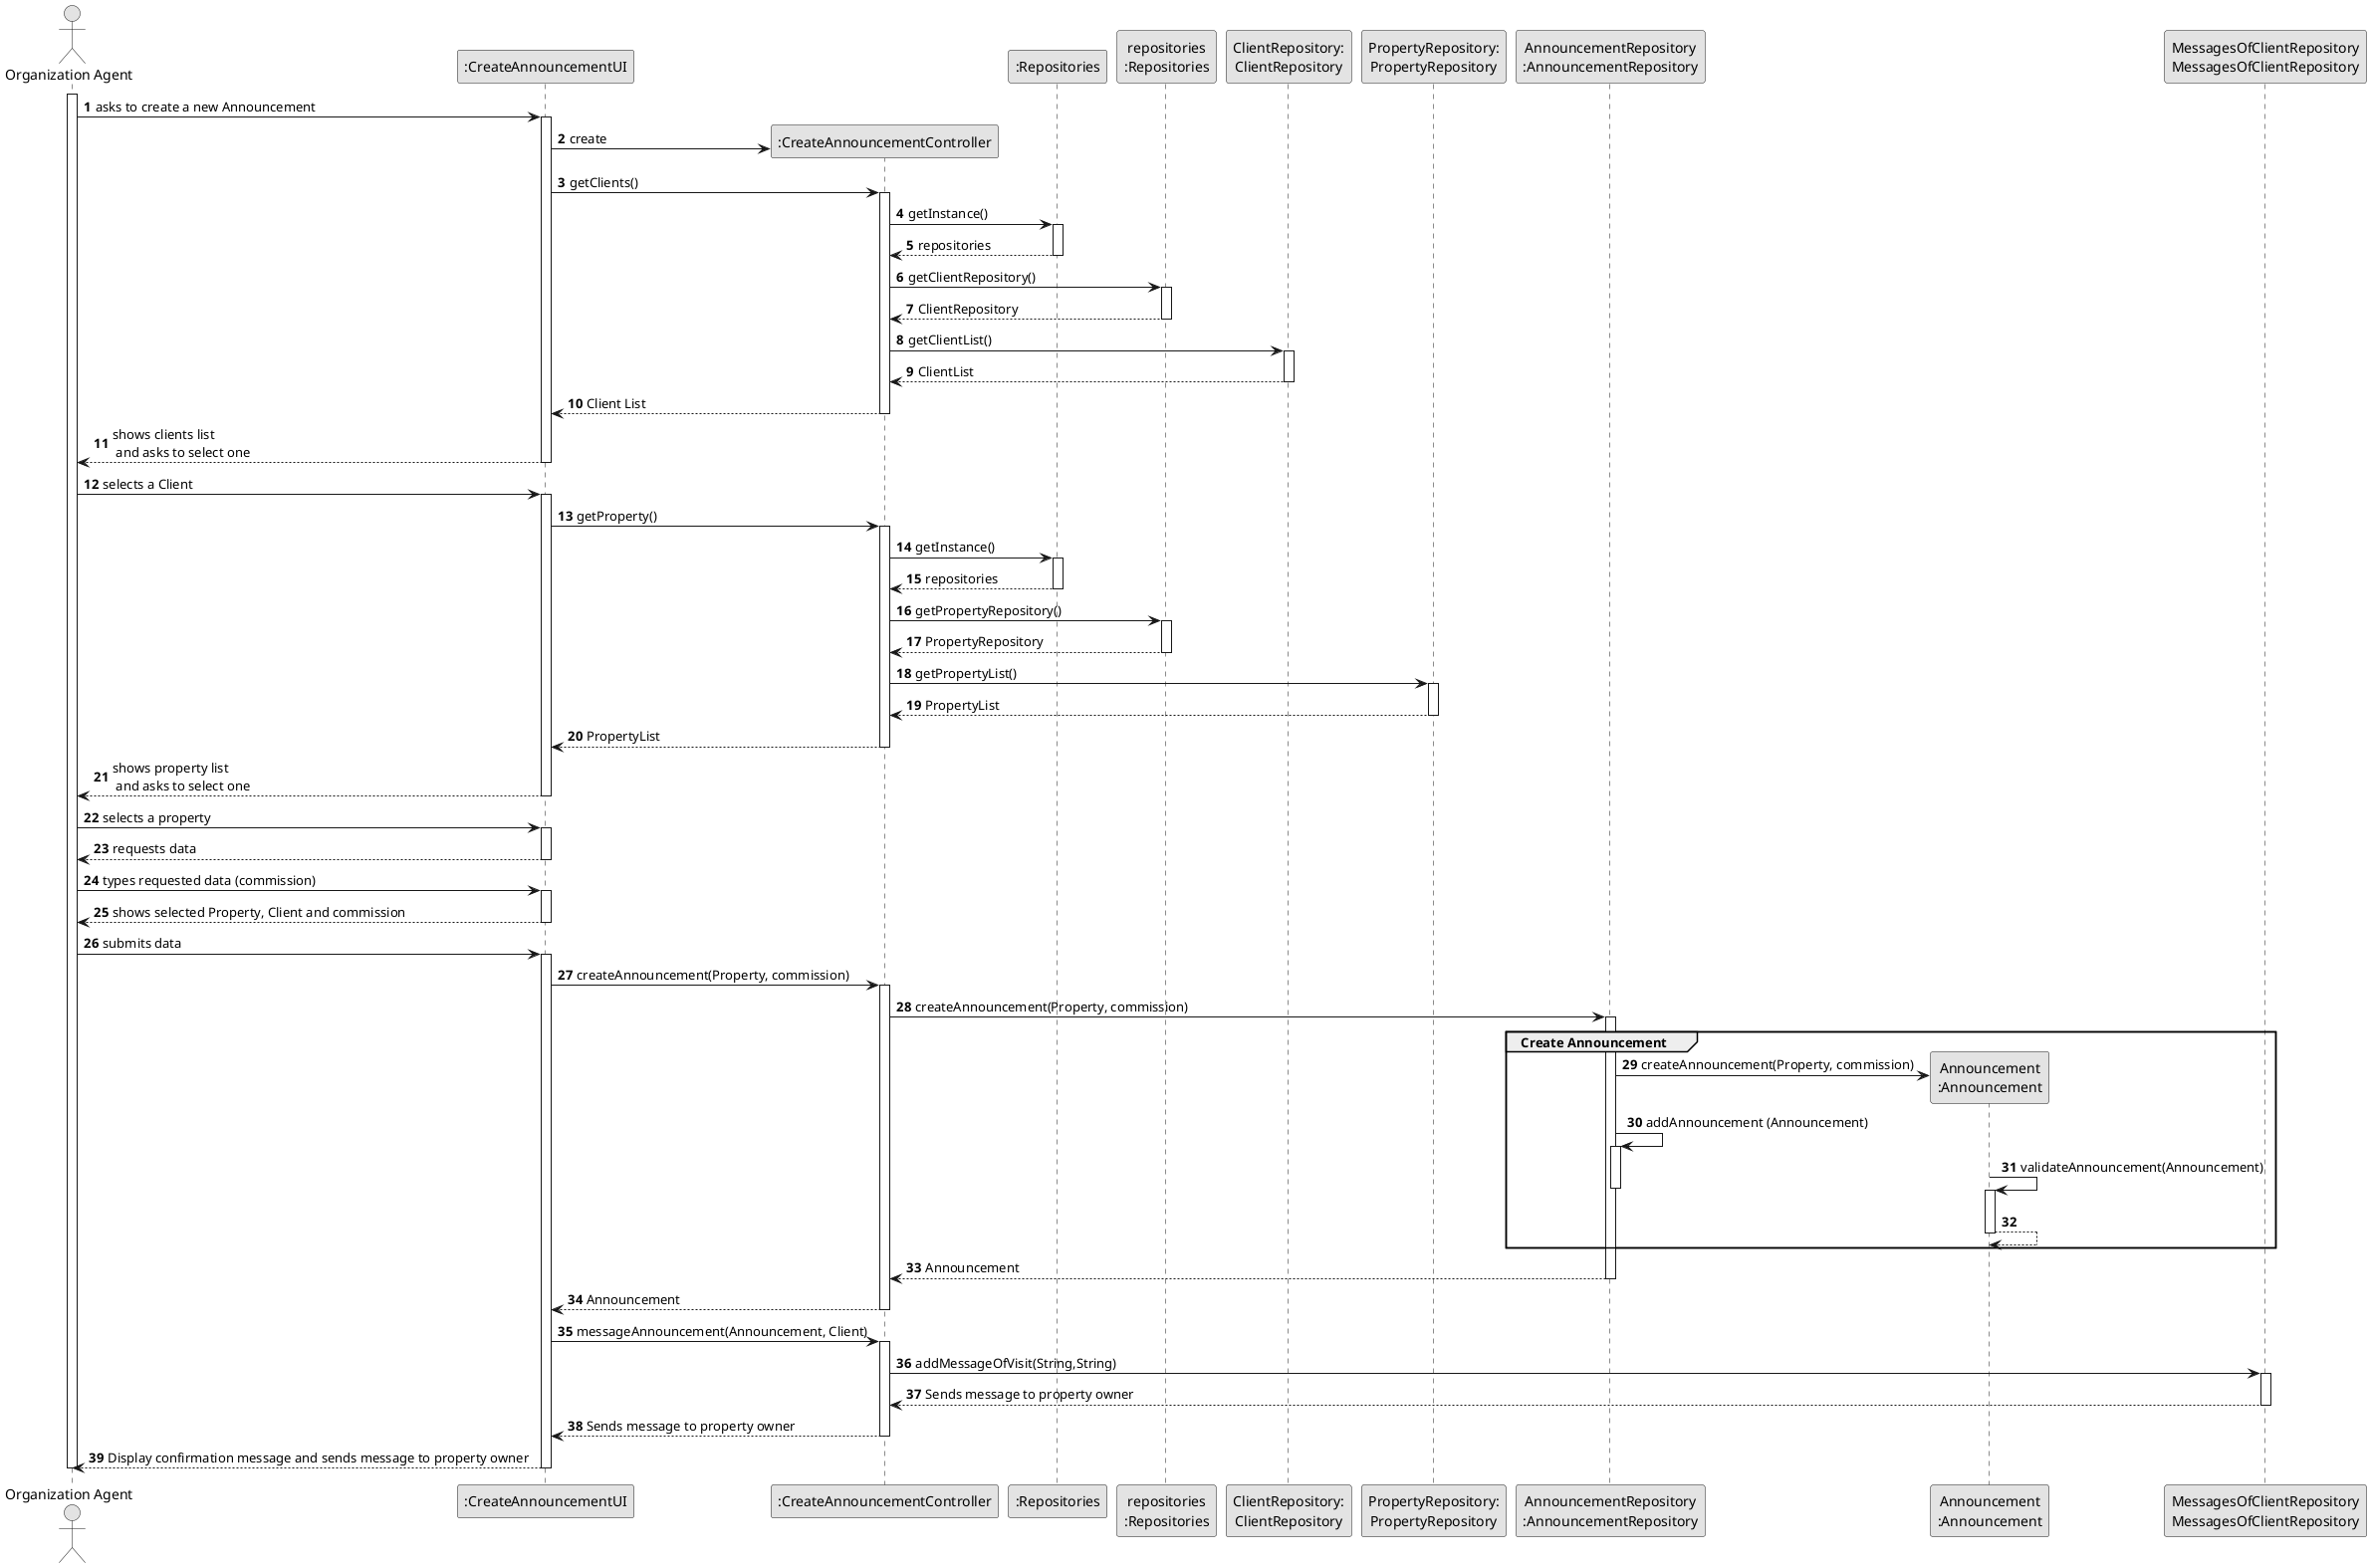 @startuml
skinparam monochrome true
skinparam packageStyle rectangle
skinparam shadowing false

autonumber

'hide footbox
actor "Organization Agent" as ADM
participant ":CreateAnnouncementUI" as UI
participant ":CreateAnnouncementController" as CTRL
participant ":Repositories" as RepositorySingleton
participant "repositories\n:Repositories" as PLAT
participant "ClientRepository:\nClientRepository" as TaskCategoryRepository
participant "PropertyRepository:\nPropertyRepository" as PropertyRepository
participant "AnnouncementRepository\n:AnnouncementRepository" as ORG
participant "Announcement\n:Announcement" as TAREFA
participant "MessagesOfClientRepository\nMessagesOfClientRepository" as MessREPO

activate ADM

        ADM -> UI : asks to create a new Announcement

        activate UI

'            UI --> ADM : requests data (reference, description,  informal \n description, technical description, duration, cost)
            'create CTRL
            UI -> CTRL** : create

            UI -> CTRL : getClients()
            activate CTRL

                CTRL -> RepositorySingleton : getInstance()
                activate RepositorySingleton

                    RepositorySingleton --> CTRL: repositories
                deactivate RepositorySingleton

                CTRL -> PLAT : getClientRepository()
                activate PLAT

                    PLAT --> CTRL: ClientRepository
                deactivate PLAT

                CTRL -> TaskCategoryRepository : getClientList()
                activate TaskCategoryRepository

                    TaskCategoryRepository --> CTRL : ClientList
                deactivate TaskCategoryRepository

                CTRL --> UI : Client List
            deactivate CTRL

            UI --> ADM : shows clients list\n and asks to select one
        deactivate UI

    ADM -> UI : selects a Client
    activate UI

                UI -> CTRL : getProperty()
                activate CTRL

                    CTRL -> RepositorySingleton : getInstance()
                    activate RepositorySingleton

                        RepositorySingleton --> CTRL: repositories
                    deactivate RepositorySingleton

                    CTRL -> PLAT : getPropertyRepository()
                    activate PLAT

                        PLAT --> CTRL: PropertyRepository
                    deactivate PLAT

                    CTRL -> PropertyRepository : getPropertyList()
                    activate PropertyRepository

                        PropertyRepository --> CTRL : PropertyList
                    deactivate PropertyRepository

                    CTRL --> UI : PropertyList
                deactivate CTRL

                UI --> ADM : shows property list\n and asks to select one
            deactivate UI

        ADM -> UI : selects a property
        activate UI

        UI --> ADM : requests data
    deactivate UI

    ADM -> UI : types requested data (commission)
    activate UI

        UI --> ADM : shows selected Property, Client and commission
    deactivate UI

    ADM -> UI : submits data
        activate UI

            UI -> CTRL : createAnnouncement(Property, commission)
            activate CTRL

                CTRL -> ORG: createAnnouncement(Property, commission)
                activate ORG

                    group Create Announcement
                        ORG -> TAREFA**: createAnnouncement(Property, commission)
                        ORG -> ORG: addAnnouncement (Announcement)


                        activate ORG
                            TAREFA -> TAREFA: validateAnnouncement(Announcement)
                        deactivate ORG

                        activate TAREFA
                            TAREFA --> TAREFA
                        deactivate TAREFA


                    end

                    ORG --> CTRL : Announcement
                deactivate ORG

                CTRL --> UI: Announcement
                deactivate CTRL
UI -> CTRL : messageAnnouncement(Announcement, Client)
activate CTRL
CTRL -> MessREPO: addMessageOfVisit(String,String)
activate MessREPO

MessREPO --> CTRL : Sends message to property owner
deactivate MessREPO
CTRL --> UI: Sends message to property owner
deactivate CTRL
UI --> ADM: Display confirmation message and sends message to property owner
deactivate UI

deactivate ADM

@enduml
